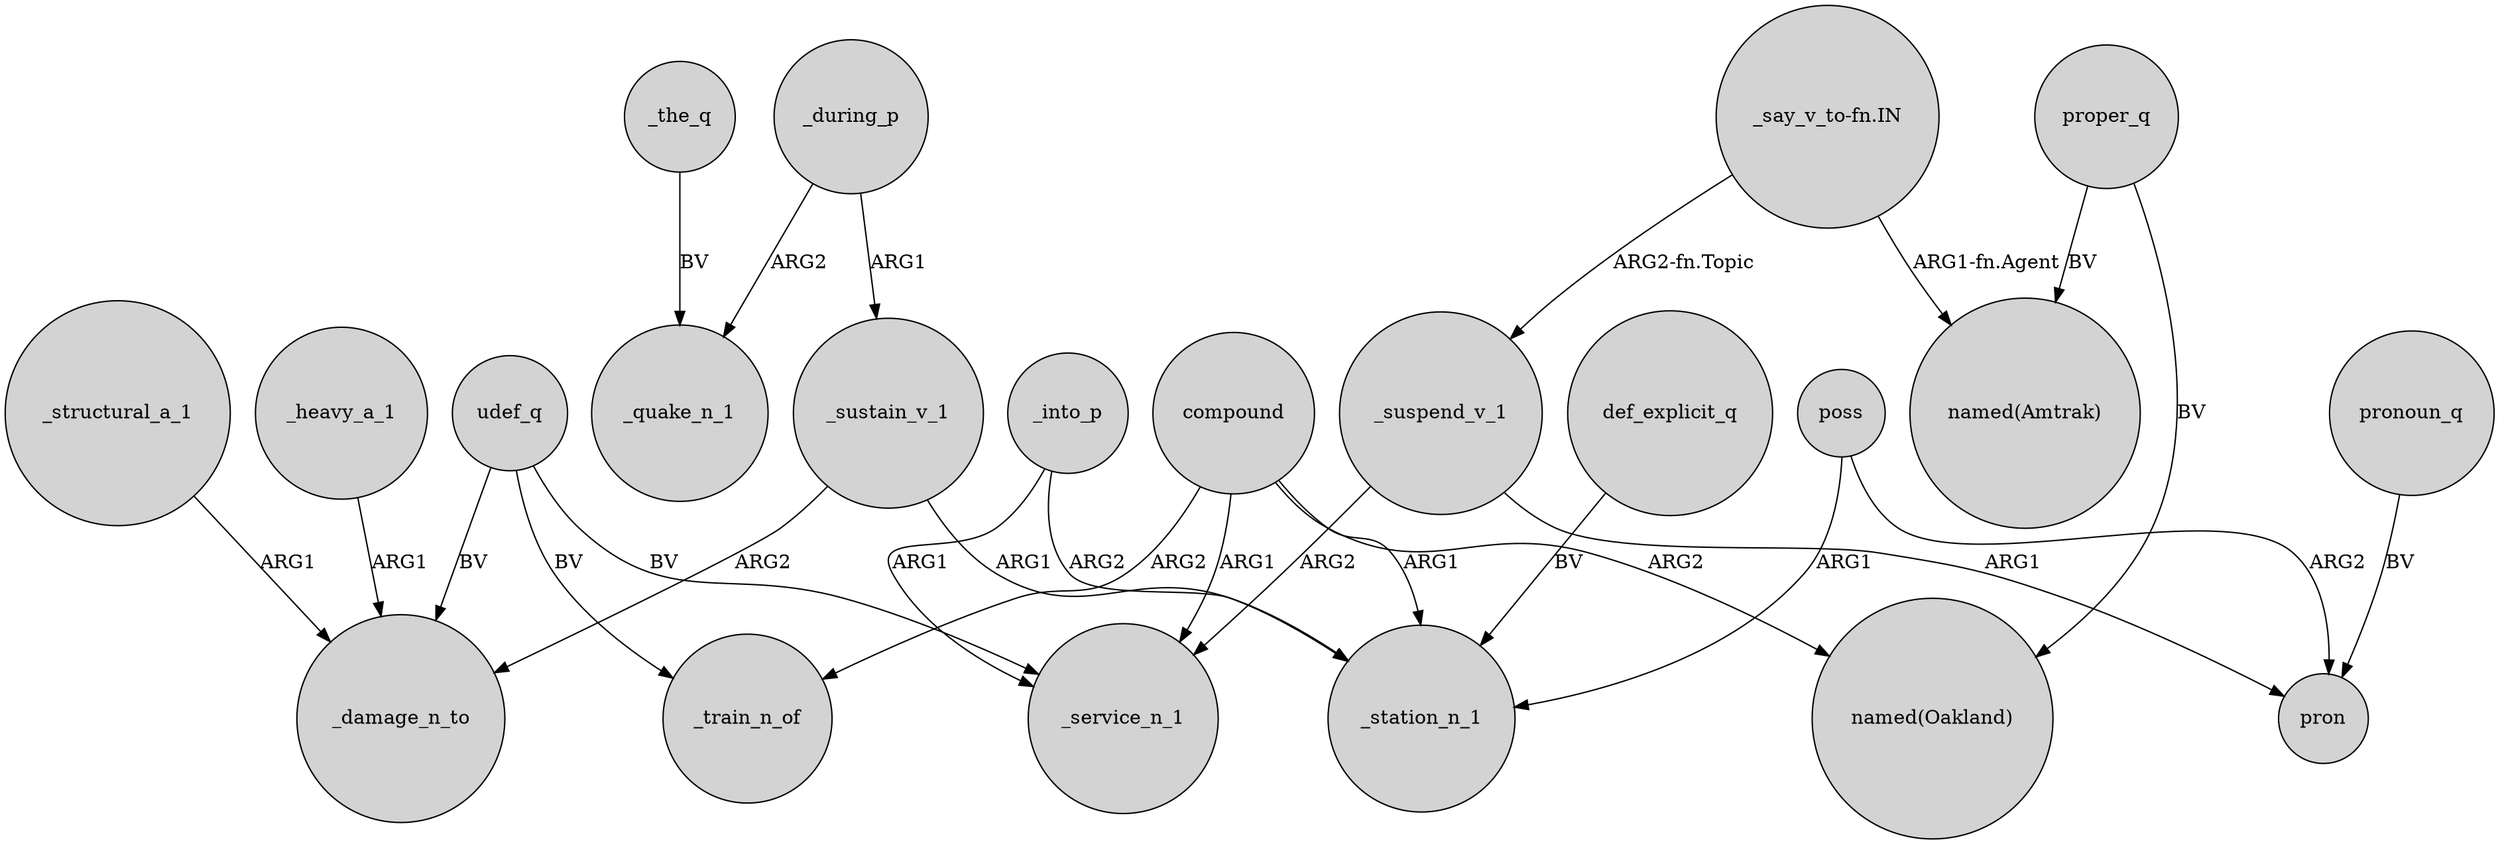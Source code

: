 digraph {
	node [shape=circle style=filled]
	udef_q -> _train_n_of [label=BV]
	poss -> pron [label=ARG2]
	_the_q -> _quake_n_1 [label=BV]
	"_say_v_to-fn.IN" -> _suspend_v_1 [label="ARG2-fn.Topic"]
	compound -> _train_n_of [label=ARG2]
	_suspend_v_1 -> _service_n_1 [label=ARG2]
	_sustain_v_1 -> _station_n_1 [label=ARG1]
	_during_p -> _quake_n_1 [label=ARG2]
	_heavy_a_1 -> _damage_n_to [label=ARG1]
	poss -> _station_n_1 [label=ARG1]
	compound -> "named(Oakland)" [label=ARG2]
	_suspend_v_1 -> pron [label=ARG1]
	pronoun_q -> pron [label=BV]
	compound -> _station_n_1 [label=ARG1]
	udef_q -> _service_n_1 [label=BV]
	_into_p -> _service_n_1 [label=ARG1]
	"_say_v_to-fn.IN" -> "named(Amtrak)" [label="ARG1-fn.Agent"]
	_into_p -> _station_n_1 [label=ARG2]
	udef_q -> _damage_n_to [label=BV]
	_sustain_v_1 -> _damage_n_to [label=ARG2]
	proper_q -> "named(Oakland)" [label=BV]
	def_explicit_q -> _station_n_1 [label=BV]
	proper_q -> "named(Amtrak)" [label=BV]
	_during_p -> _sustain_v_1 [label=ARG1]
	_structural_a_1 -> _damage_n_to [label=ARG1]
	compound -> _service_n_1 [label=ARG1]
}
